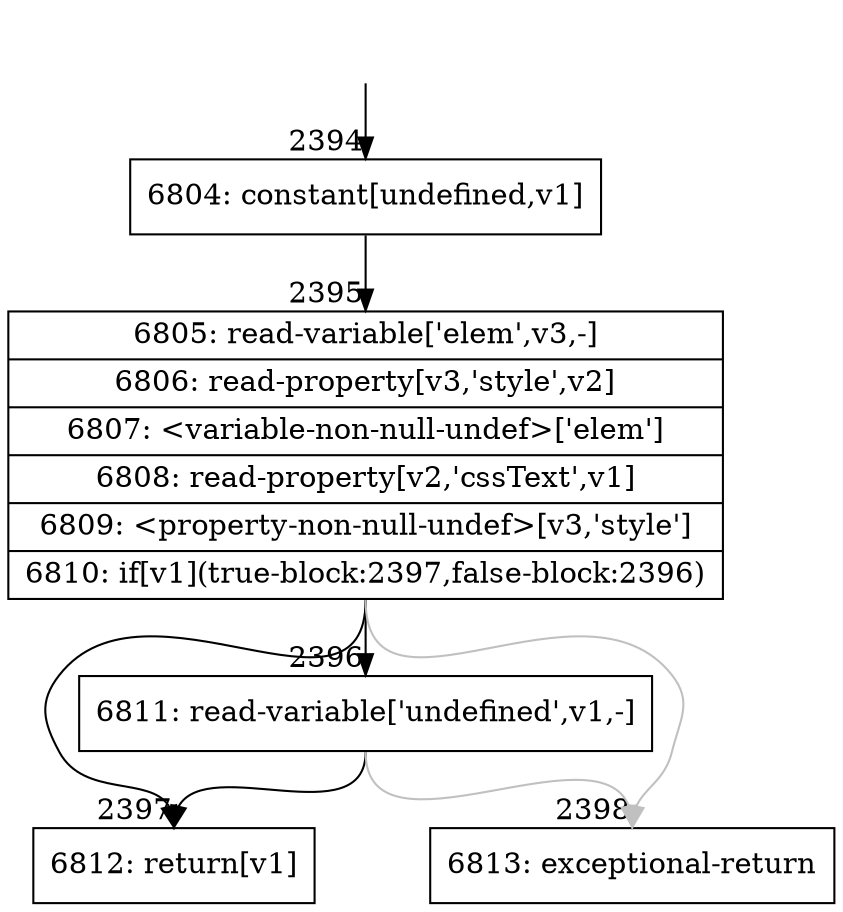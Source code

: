 digraph {
rankdir="TD"
BB_entry162[shape=none,label=""];
BB_entry162 -> BB2394 [tailport=s, headport=n, headlabel="    2394"]
BB2394 [shape=record label="{6804: constant[undefined,v1]}" ] 
BB2394 -> BB2395 [tailport=s, headport=n, headlabel="      2395"]
BB2395 [shape=record label="{6805: read-variable['elem',v3,-]|6806: read-property[v3,'style',v2]|6807: \<variable-non-null-undef\>['elem']|6808: read-property[v2,'cssText',v1]|6809: \<property-non-null-undef\>[v3,'style']|6810: if[v1](true-block:2397,false-block:2396)}" ] 
BB2395 -> BB2397 [tailport=s, headport=n, headlabel="      2397"]
BB2395 -> BB2396 [tailport=s, headport=n, headlabel="      2396"]
BB2395 -> BB2398 [tailport=s, headport=n, color=gray, headlabel="      2398"]
BB2396 [shape=record label="{6811: read-variable['undefined',v1,-]}" ] 
BB2396 -> BB2397 [tailport=s, headport=n]
BB2396 -> BB2398 [tailport=s, headport=n, color=gray]
BB2397 [shape=record label="{6812: return[v1]}" ] 
BB2398 [shape=record label="{6813: exceptional-return}" ] 
}
